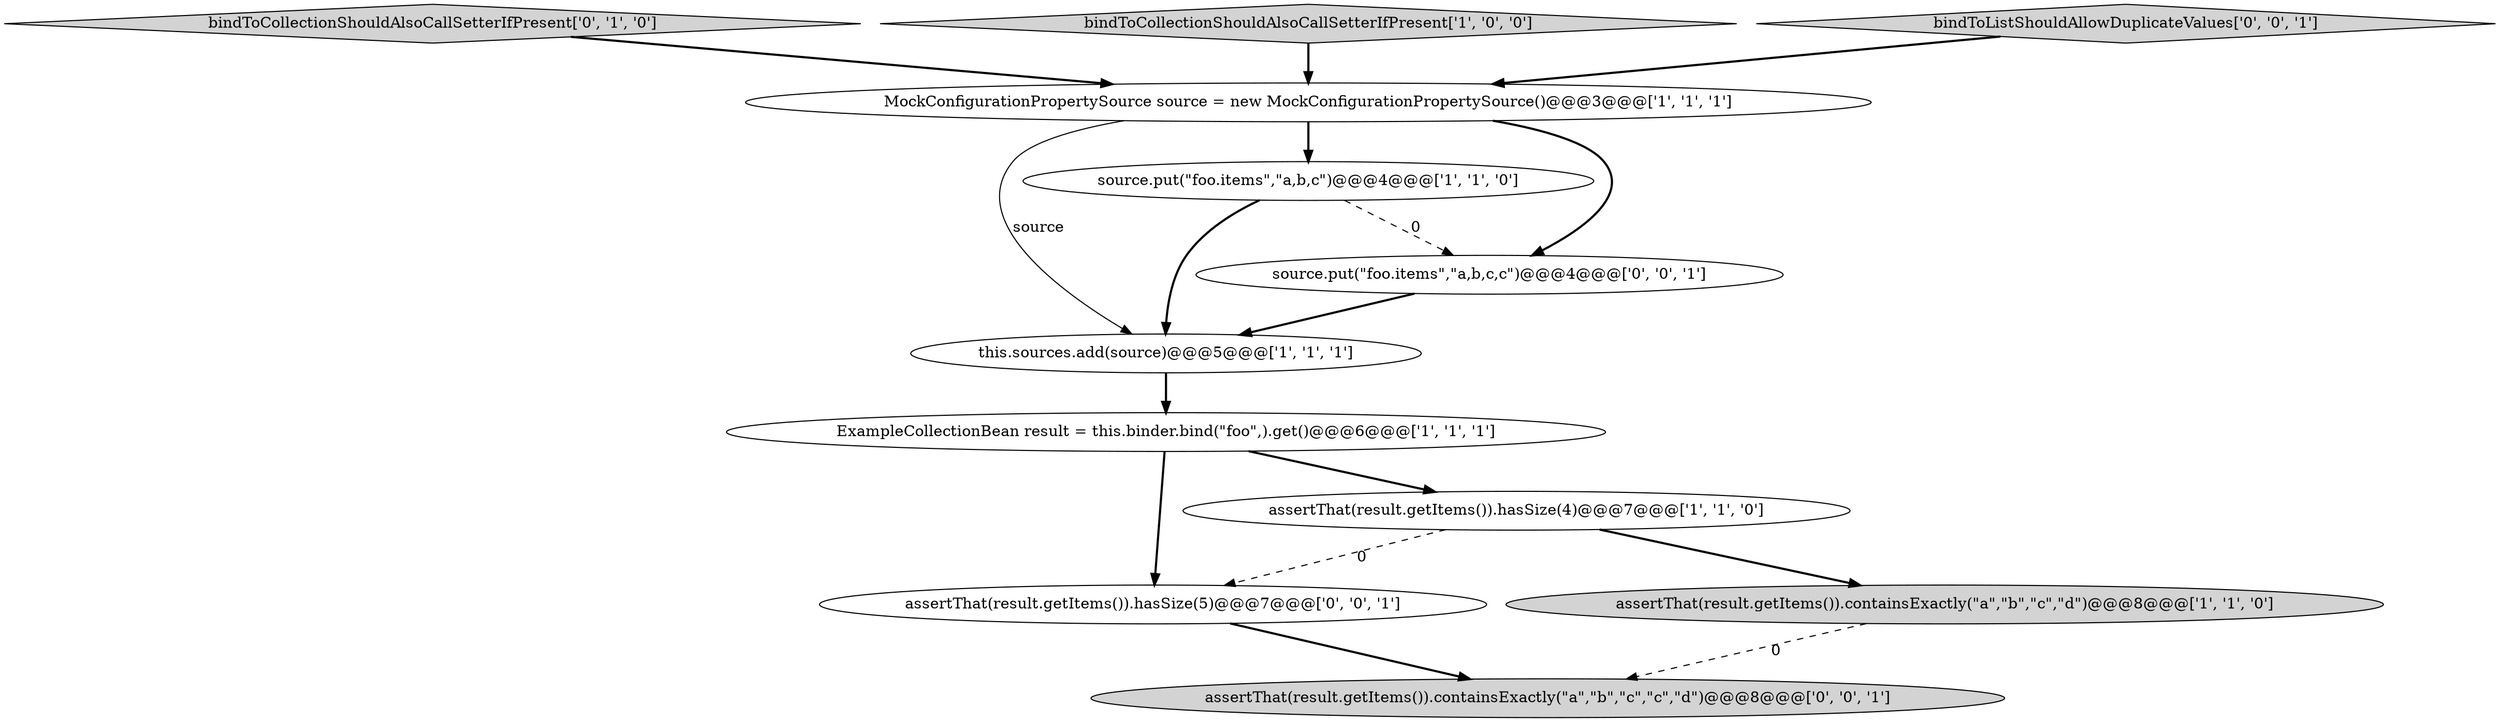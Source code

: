 digraph {
7 [style = filled, label = "bindToCollectionShouldAlsoCallSetterIfPresent['0', '1', '0']", fillcolor = lightgray, shape = diamond image = "AAA0AAABBB2BBB"];
10 [style = filled, label = "assertThat(result.getItems()).containsExactly(\"a\",\"b\",\"c\",\"c\",\"d\")@@@8@@@['0', '0', '1']", fillcolor = lightgray, shape = ellipse image = "AAA0AAABBB3BBB"];
2 [style = filled, label = "source.put(\"foo.items\",\"a,b,c\")@@@4@@@['1', '1', '0']", fillcolor = white, shape = ellipse image = "AAA0AAABBB1BBB"];
4 [style = filled, label = "this.sources.add(source)@@@5@@@['1', '1', '1']", fillcolor = white, shape = ellipse image = "AAA0AAABBB1BBB"];
8 [style = filled, label = "assertThat(result.getItems()).hasSize(5)@@@7@@@['0', '0', '1']", fillcolor = white, shape = ellipse image = "AAA0AAABBB3BBB"];
3 [style = filled, label = "bindToCollectionShouldAlsoCallSetterIfPresent['1', '0', '0']", fillcolor = lightgray, shape = diamond image = "AAA0AAABBB1BBB"];
0 [style = filled, label = "ExampleCollectionBean result = this.binder.bind(\"foo\",).get()@@@6@@@['1', '1', '1']", fillcolor = white, shape = ellipse image = "AAA0AAABBB1BBB"];
6 [style = filled, label = "MockConfigurationPropertySource source = new MockConfigurationPropertySource()@@@3@@@['1', '1', '1']", fillcolor = white, shape = ellipse image = "AAA0AAABBB1BBB"];
9 [style = filled, label = "bindToListShouldAllowDuplicateValues['0', '0', '1']", fillcolor = lightgray, shape = diamond image = "AAA0AAABBB3BBB"];
11 [style = filled, label = "source.put(\"foo.items\",\"a,b,c,c\")@@@4@@@['0', '0', '1']", fillcolor = white, shape = ellipse image = "AAA0AAABBB3BBB"];
1 [style = filled, label = "assertThat(result.getItems()).hasSize(4)@@@7@@@['1', '1', '0']", fillcolor = white, shape = ellipse image = "AAA0AAABBB1BBB"];
5 [style = filled, label = "assertThat(result.getItems()).containsExactly(\"a\",\"b\",\"c\",\"d\")@@@8@@@['1', '1', '0']", fillcolor = lightgray, shape = ellipse image = "AAA0AAABBB1BBB"];
1->5 [style = bold, label=""];
2->11 [style = dashed, label="0"];
8->10 [style = bold, label=""];
3->6 [style = bold, label=""];
1->8 [style = dashed, label="0"];
9->6 [style = bold, label=""];
5->10 [style = dashed, label="0"];
2->4 [style = bold, label=""];
0->1 [style = bold, label=""];
6->11 [style = bold, label=""];
6->4 [style = solid, label="source"];
7->6 [style = bold, label=""];
4->0 [style = bold, label=""];
11->4 [style = bold, label=""];
6->2 [style = bold, label=""];
0->8 [style = bold, label=""];
}
